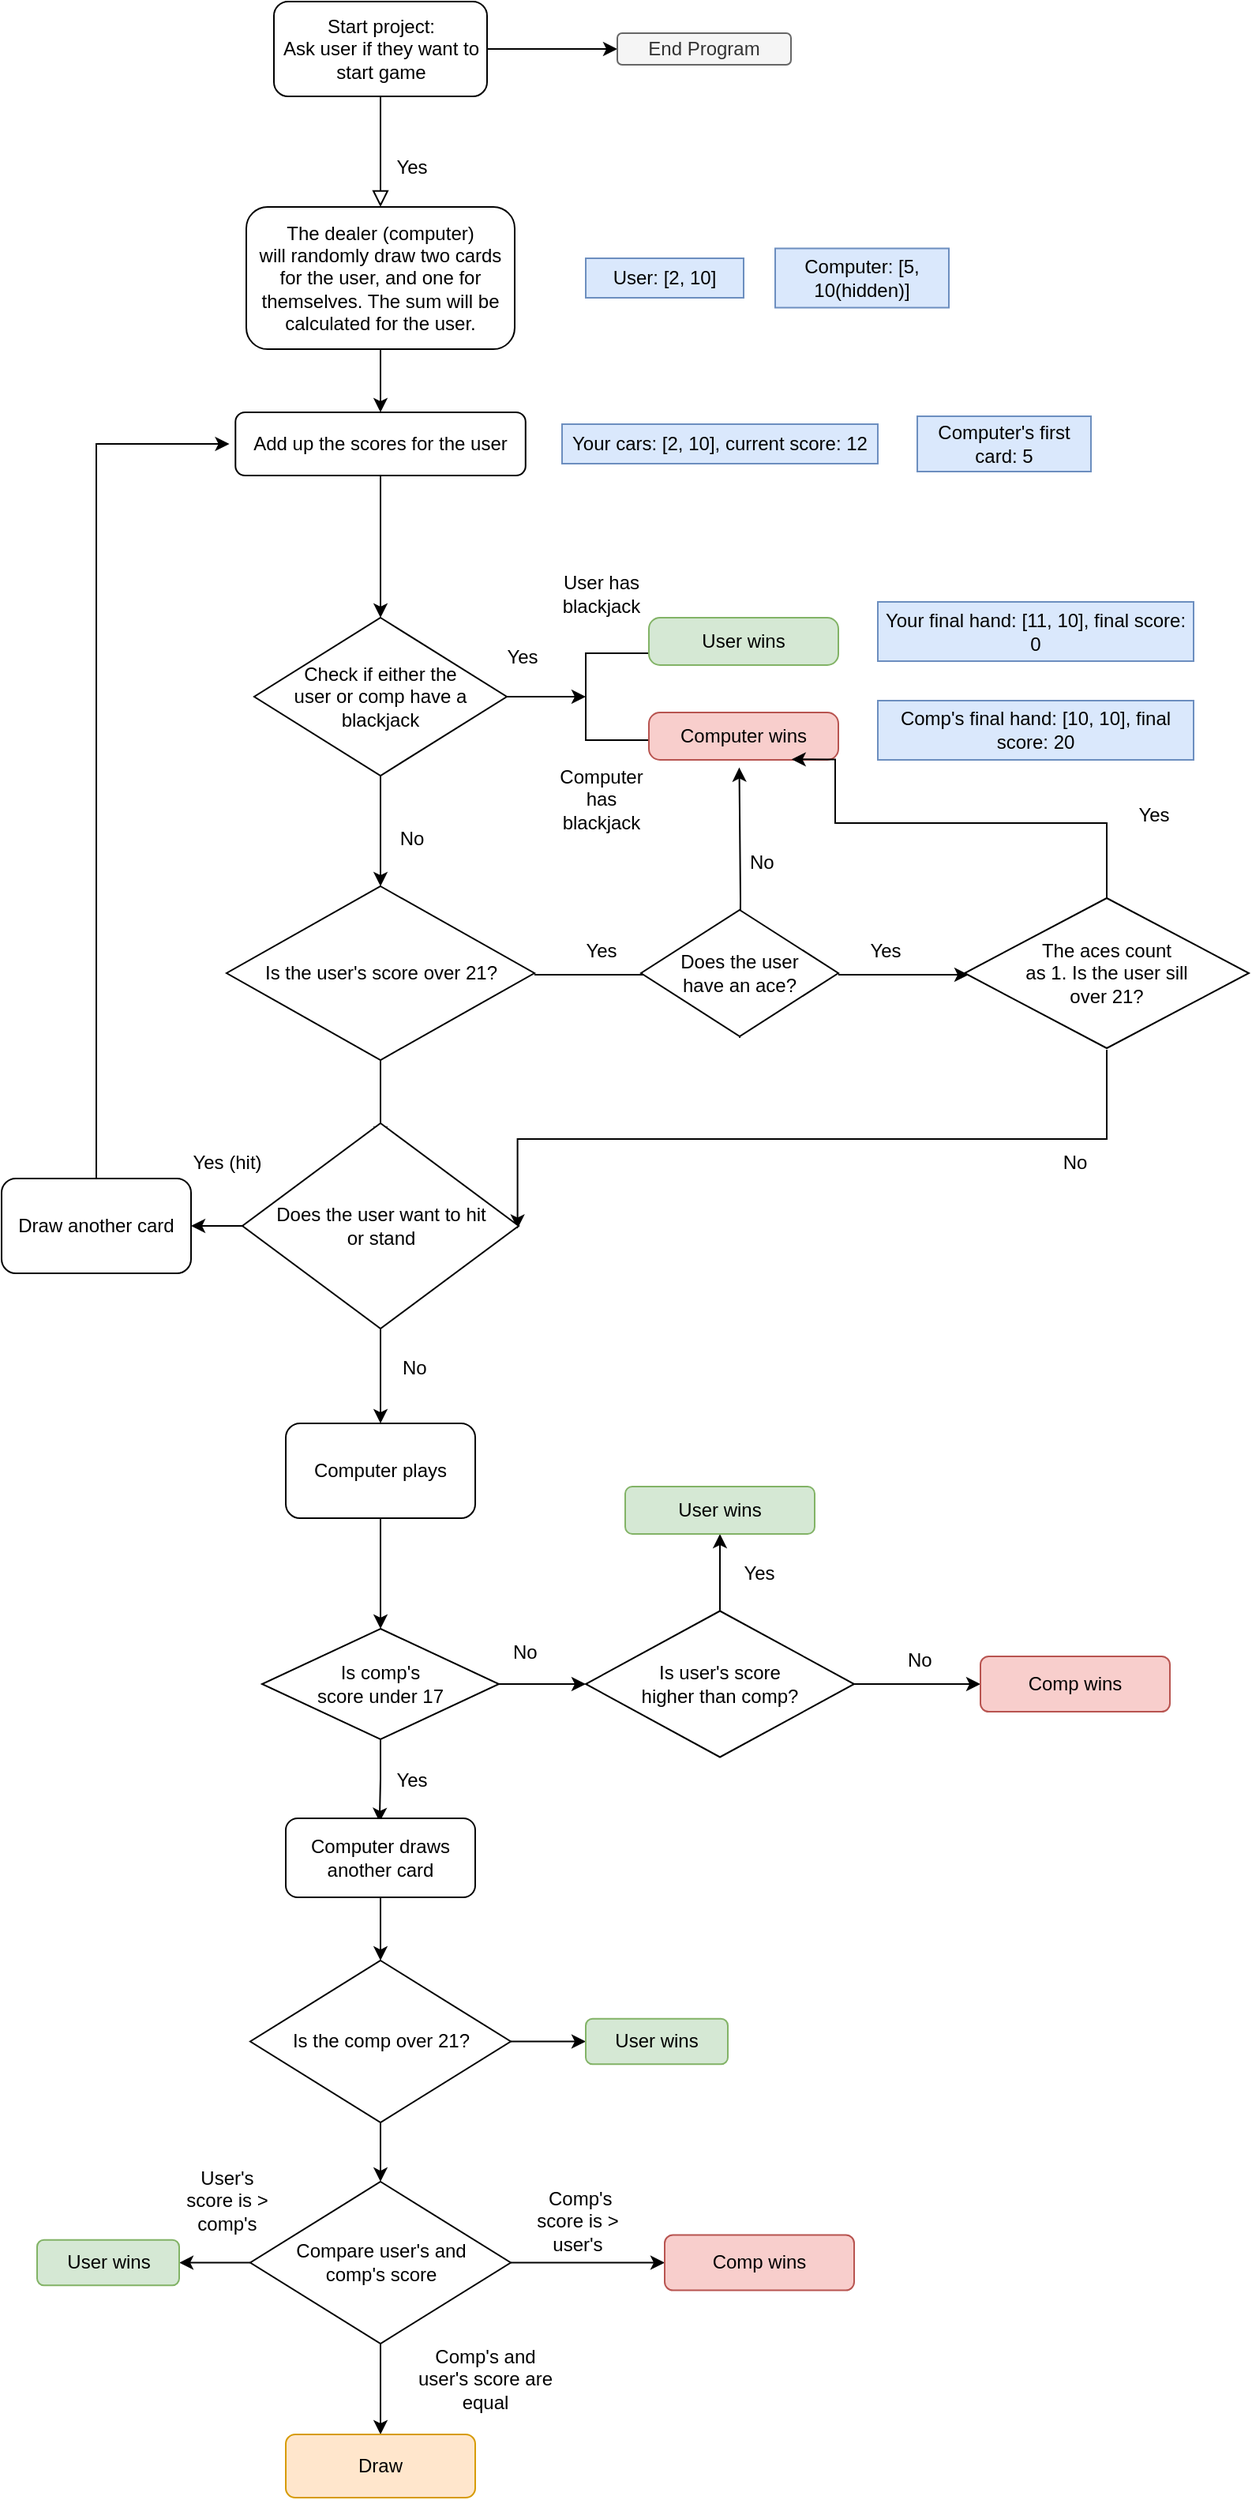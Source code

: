 <mxfile version="20.2.3" type="github">
  <diagram id="C5RBs43oDa-KdzZeNtuy" name="Page-1">
    <mxGraphModel dx="1865" dy="578" grid="1" gridSize="10" guides="1" tooltips="1" connect="0" arrows="1" fold="1" page="1" pageScale="1" pageWidth="827" pageHeight="1169" math="0" shadow="0">
      <root>
        <mxCell id="WIyWlLk6GJQsqaUBKTNV-0" />
        <mxCell id="WIyWlLk6GJQsqaUBKTNV-1" parent="WIyWlLk6GJQsqaUBKTNV-0" />
        <mxCell id="WIyWlLk6GJQsqaUBKTNV-2" value="" style="rounded=0;html=1;jettySize=auto;orthogonalLoop=1;fontSize=11;endArrow=block;endFill=0;endSize=8;strokeWidth=1;shadow=0;labelBackgroundColor=none;edgeStyle=orthogonalEdgeStyle;" parent="WIyWlLk6GJQsqaUBKTNV-1" source="WIyWlLk6GJQsqaUBKTNV-3" edge="1">
          <mxGeometry relative="1" as="geometry">
            <mxPoint x="220" y="170" as="targetPoint" />
          </mxGeometry>
        </mxCell>
        <mxCell id="qhsXSyH2O3H2NR2jMQSX-20" value="" style="edgeStyle=orthogonalEdgeStyle;rounded=0;orthogonalLoop=1;jettySize=auto;html=1;" edge="1" parent="WIyWlLk6GJQsqaUBKTNV-1" source="WIyWlLk6GJQsqaUBKTNV-3" target="qhsXSyH2O3H2NR2jMQSX-19">
          <mxGeometry relative="1" as="geometry" />
        </mxCell>
        <mxCell id="WIyWlLk6GJQsqaUBKTNV-3" value="Start project:&lt;br&gt;Ask user if they want to start game" style="rounded=1;whiteSpace=wrap;html=1;fontSize=12;glass=0;strokeWidth=1;shadow=0;" parent="WIyWlLk6GJQsqaUBKTNV-1" vertex="1">
          <mxGeometry x="152.5" y="40" width="135" height="60" as="geometry" />
        </mxCell>
        <mxCell id="qhsXSyH2O3H2NR2jMQSX-1" value="Yes" style="text;html=1;strokeColor=none;fillColor=none;align=center;verticalAlign=middle;whiteSpace=wrap;rounded=0;" vertex="1" parent="WIyWlLk6GJQsqaUBKTNV-1">
          <mxGeometry x="210" y="130" width="60" height="30" as="geometry" />
        </mxCell>
        <mxCell id="qhsXSyH2O3H2NR2jMQSX-22" value="" style="edgeStyle=orthogonalEdgeStyle;rounded=0;orthogonalLoop=1;jettySize=auto;html=1;" edge="1" parent="WIyWlLk6GJQsqaUBKTNV-1" source="qhsXSyH2O3H2NR2jMQSX-10" target="qhsXSyH2O3H2NR2jMQSX-21">
          <mxGeometry relative="1" as="geometry" />
        </mxCell>
        <mxCell id="qhsXSyH2O3H2NR2jMQSX-10" value="The dealer (computer)&lt;br&gt;will randomly draw two cards for the user, and one for themselves. The sum will be calculated for the user." style="rounded=1;whiteSpace=wrap;html=1;" vertex="1" parent="WIyWlLk6GJQsqaUBKTNV-1">
          <mxGeometry x="135" y="170" width="170" height="90" as="geometry" />
        </mxCell>
        <mxCell id="qhsXSyH2O3H2NR2jMQSX-17" value="User: [2, 10]" style="whiteSpace=wrap;html=1;align=center;fillColor=#dae8fc;strokeColor=#6c8ebf;" vertex="1" parent="WIyWlLk6GJQsqaUBKTNV-1">
          <mxGeometry x="350" y="202.5" width="100" height="25" as="geometry" />
        </mxCell>
        <mxCell id="qhsXSyH2O3H2NR2jMQSX-18" value="Computer: [5, 10(hidden)]" style="whiteSpace=wrap;html=1;align=center;fillColor=#dae8fc;strokeColor=#6c8ebf;" vertex="1" parent="WIyWlLk6GJQsqaUBKTNV-1">
          <mxGeometry x="470" y="196.25" width="110" height="37.5" as="geometry" />
        </mxCell>
        <mxCell id="qhsXSyH2O3H2NR2jMQSX-19" value="End Program" style="rounded=1;whiteSpace=wrap;html=1;fontSize=12;glass=0;strokeWidth=1;shadow=0;fillColor=#f5f5f5;fontColor=#333333;strokeColor=#666666;" vertex="1" parent="WIyWlLk6GJQsqaUBKTNV-1">
          <mxGeometry x="370" y="60" width="110" height="20" as="geometry" />
        </mxCell>
        <mxCell id="qhsXSyH2O3H2NR2jMQSX-26" value="" style="edgeStyle=orthogonalEdgeStyle;rounded=0;orthogonalLoop=1;jettySize=auto;html=1;" edge="1" parent="WIyWlLk6GJQsqaUBKTNV-1" source="qhsXSyH2O3H2NR2jMQSX-21" target="qhsXSyH2O3H2NR2jMQSX-25">
          <mxGeometry relative="1" as="geometry" />
        </mxCell>
        <mxCell id="qhsXSyH2O3H2NR2jMQSX-21" value="Add up the scores for the user" style="rounded=1;whiteSpace=wrap;html=1;" vertex="1" parent="WIyWlLk6GJQsqaUBKTNV-1">
          <mxGeometry x="128.14" y="300" width="183.75" height="40" as="geometry" />
        </mxCell>
        <mxCell id="qhsXSyH2O3H2NR2jMQSX-24" value="Computer&#39;s first card: 5" style="whiteSpace=wrap;html=1;align=center;fillColor=#dae8fc;strokeColor=#6c8ebf;" vertex="1" parent="WIyWlLk6GJQsqaUBKTNV-1">
          <mxGeometry x="560" y="302.5" width="110" height="35" as="geometry" />
        </mxCell>
        <mxCell id="qhsXSyH2O3H2NR2jMQSX-29" value="" style="edgeStyle=orthogonalEdgeStyle;rounded=0;orthogonalLoop=1;jettySize=auto;html=1;" edge="1" parent="WIyWlLk6GJQsqaUBKTNV-1" source="qhsXSyH2O3H2NR2jMQSX-25" target="qhsXSyH2O3H2NR2jMQSX-28">
          <mxGeometry relative="1" as="geometry" />
        </mxCell>
        <mxCell id="qhsXSyH2O3H2NR2jMQSX-37" value="" style="edgeStyle=orthogonalEdgeStyle;rounded=0;orthogonalLoop=1;jettySize=auto;html=1;" edge="1" parent="WIyWlLk6GJQsqaUBKTNV-1" source="qhsXSyH2O3H2NR2jMQSX-25" target="qhsXSyH2O3H2NR2jMQSX-36">
          <mxGeometry relative="1" as="geometry" />
        </mxCell>
        <mxCell id="qhsXSyH2O3H2NR2jMQSX-25" value="Check if either the&lt;br&gt;user or comp have a blackjack" style="strokeWidth=1;html=1;shape=mxgraph.flowchart.decision;whiteSpace=wrap;" vertex="1" parent="WIyWlLk6GJQsqaUBKTNV-1">
          <mxGeometry x="140.01" y="430" width="160" height="100" as="geometry" />
        </mxCell>
        <mxCell id="qhsXSyH2O3H2NR2jMQSX-28" value="" style="strokeWidth=1;html=1;shape=mxgraph.flowchart.annotation_1;align=left;pointerEvents=1;" vertex="1" parent="WIyWlLk6GJQsqaUBKTNV-1">
          <mxGeometry x="350" y="452.5" width="50" height="55" as="geometry" />
        </mxCell>
        <mxCell id="qhsXSyH2O3H2NR2jMQSX-30" value="User wins" style="rounded=1;whiteSpace=wrap;html=1;absoluteArcSize=1;arcSize=14;strokeWidth=1;fillColor=#d5e8d4;strokeColor=#82b366;" vertex="1" parent="WIyWlLk6GJQsqaUBKTNV-1">
          <mxGeometry x="390" y="430" width="120" height="30" as="geometry" />
        </mxCell>
        <mxCell id="qhsXSyH2O3H2NR2jMQSX-32" value="User has blackjack" style="text;html=1;strokeColor=none;fillColor=none;align=center;verticalAlign=middle;whiteSpace=wrap;rounded=0;" vertex="1" parent="WIyWlLk6GJQsqaUBKTNV-1">
          <mxGeometry x="330" y="400" width="60" height="30" as="geometry" />
        </mxCell>
        <mxCell id="qhsXSyH2O3H2NR2jMQSX-33" value="Computer wins" style="rounded=1;whiteSpace=wrap;html=1;absoluteArcSize=1;arcSize=14;strokeWidth=1;fillColor=#f8cecc;strokeColor=#b85450;" vertex="1" parent="WIyWlLk6GJQsqaUBKTNV-1">
          <mxGeometry x="390" y="490" width="120" height="30" as="geometry" />
        </mxCell>
        <mxCell id="qhsXSyH2O3H2NR2jMQSX-34" value="Computer has blackjack" style="text;html=1;strokeColor=none;fillColor=none;align=center;verticalAlign=middle;whiteSpace=wrap;rounded=0;" vertex="1" parent="WIyWlLk6GJQsqaUBKTNV-1">
          <mxGeometry x="330" y="530" width="60" height="30" as="geometry" />
        </mxCell>
        <mxCell id="qhsXSyH2O3H2NR2jMQSX-44" value="" style="edgeStyle=orthogonalEdgeStyle;rounded=0;orthogonalLoop=1;jettySize=auto;html=1;" edge="1" parent="WIyWlLk6GJQsqaUBKTNV-1">
          <mxGeometry relative="1" as="geometry">
            <mxPoint x="317.51" y="656" as="sourcePoint" />
            <mxPoint x="435.01" y="656" as="targetPoint" />
          </mxGeometry>
        </mxCell>
        <mxCell id="qhsXSyH2O3H2NR2jMQSX-64" value="" style="edgeStyle=orthogonalEdgeStyle;rounded=0;orthogonalLoop=1;jettySize=auto;html=1;" edge="1" parent="WIyWlLk6GJQsqaUBKTNV-1" source="qhsXSyH2O3H2NR2jMQSX-36">
          <mxGeometry relative="1" as="geometry">
            <mxPoint x="220.01" y="761" as="targetPoint" />
          </mxGeometry>
        </mxCell>
        <mxCell id="qhsXSyH2O3H2NR2jMQSX-36" value="Is the user&#39;s score over 21?" style="strokeWidth=1;html=1;shape=mxgraph.flowchart.decision;whiteSpace=wrap;" vertex="1" parent="WIyWlLk6GJQsqaUBKTNV-1">
          <mxGeometry x="122.51" y="600" width="195" height="110" as="geometry" />
        </mxCell>
        <mxCell id="qhsXSyH2O3H2NR2jMQSX-40" value="No" style="text;html=1;strokeColor=none;fillColor=none;align=center;verticalAlign=middle;whiteSpace=wrap;rounded=0;" vertex="1" parent="WIyWlLk6GJQsqaUBKTNV-1">
          <mxGeometry x="210" y="555" width="60" height="30" as="geometry" />
        </mxCell>
        <mxCell id="qhsXSyH2O3H2NR2jMQSX-41" value="Yes" style="text;html=1;strokeColor=none;fillColor=none;align=center;verticalAlign=middle;whiteSpace=wrap;rounded=0;" vertex="1" parent="WIyWlLk6GJQsqaUBKTNV-1">
          <mxGeometry x="280" y="440" width="60" height="30" as="geometry" />
        </mxCell>
        <mxCell id="qhsXSyH2O3H2NR2jMQSX-45" value="Yes" style="text;html=1;strokeColor=none;fillColor=none;align=center;verticalAlign=middle;whiteSpace=wrap;rounded=0;" vertex="1" parent="WIyWlLk6GJQsqaUBKTNV-1">
          <mxGeometry x="330" y="626" width="60" height="30" as="geometry" />
        </mxCell>
        <mxCell id="qhsXSyH2O3H2NR2jMQSX-48" value="" style="edgeStyle=orthogonalEdgeStyle;rounded=0;orthogonalLoop=1;jettySize=auto;html=1;" edge="1" parent="WIyWlLk6GJQsqaUBKTNV-1">
          <mxGeometry relative="1" as="geometry">
            <mxPoint x="510" y="656" as="sourcePoint" />
            <mxPoint x="592.5" y="656" as="targetPoint" />
          </mxGeometry>
        </mxCell>
        <mxCell id="qhsXSyH2O3H2NR2jMQSX-52" value="" style="edgeStyle=orthogonalEdgeStyle;rounded=0;orthogonalLoop=1;jettySize=auto;html=1;entryX=0.477;entryY=1.16;entryDx=0;entryDy=0;entryPerimeter=0;" edge="1" parent="WIyWlLk6GJQsqaUBKTNV-1" target="qhsXSyH2O3H2NR2jMQSX-33">
          <mxGeometry relative="1" as="geometry">
            <mxPoint x="447.5" y="696" as="sourcePoint" />
            <mxPoint x="447.5" y="741" as="targetPoint" />
          </mxGeometry>
        </mxCell>
        <mxCell id="qhsXSyH2O3H2NR2jMQSX-46" value="Does the user&lt;br&gt;have an ace?" style="rhombus;whiteSpace=wrap;html=1;strokeWidth=1;" vertex="1" parent="WIyWlLk6GJQsqaUBKTNV-1">
          <mxGeometry x="385" y="615" width="125" height="80" as="geometry" />
        </mxCell>
        <mxCell id="qhsXSyH2O3H2NR2jMQSX-53" value="&amp;nbsp;No" style="text;html=1;strokeColor=none;fillColor=none;align=center;verticalAlign=middle;whiteSpace=wrap;rounded=0;" vertex="1" parent="WIyWlLk6GJQsqaUBKTNV-1">
          <mxGeometry x="430" y="570" width="60" height="30" as="geometry" />
        </mxCell>
        <mxCell id="qhsXSyH2O3H2NR2jMQSX-55" value="Yes" style="text;html=1;strokeColor=none;fillColor=none;align=center;verticalAlign=middle;whiteSpace=wrap;rounded=0;" vertex="1" parent="WIyWlLk6GJQsqaUBKTNV-1">
          <mxGeometry x="510" y="626" width="60" height="30" as="geometry" />
        </mxCell>
        <mxCell id="qhsXSyH2O3H2NR2jMQSX-59" value="" style="edgeStyle=orthogonalEdgeStyle;rounded=0;orthogonalLoop=1;jettySize=auto;html=1;entryX=0.996;entryY=0.513;entryDx=0;entryDy=0;entryPerimeter=0;" edge="1" parent="WIyWlLk6GJQsqaUBKTNV-1" target="qhsXSyH2O3H2NR2jMQSX-65">
          <mxGeometry relative="1" as="geometry">
            <mxPoint x="680" y="703.5" as="sourcePoint" />
            <mxPoint x="680" y="756" as="targetPoint" />
            <Array as="points">
              <mxPoint x="680" y="760" />
              <mxPoint x="307" y="760" />
            </Array>
          </mxGeometry>
        </mxCell>
        <mxCell id="qhsXSyH2O3H2NR2jMQSX-94" value="" style="edgeStyle=orthogonalEdgeStyle;rounded=0;orthogonalLoop=1;jettySize=auto;html=1;entryX=0.753;entryY=0.989;entryDx=0;entryDy=0;entryPerimeter=0;" edge="1" parent="WIyWlLk6GJQsqaUBKTNV-1" source="qhsXSyH2O3H2NR2jMQSX-57" target="qhsXSyH2O3H2NR2jMQSX-33">
          <mxGeometry relative="1" as="geometry">
            <Array as="points">
              <mxPoint x="680" y="560" />
              <mxPoint x="508" y="560" />
              <mxPoint x="508" y="520" />
            </Array>
          </mxGeometry>
        </mxCell>
        <mxCell id="qhsXSyH2O3H2NR2jMQSX-57" value="The aces count&lt;br&gt;as 1. Is the user sill&lt;br&gt;over 21?" style="rhombus;whiteSpace=wrap;html=1;strokeWidth=1;" vertex="1" parent="WIyWlLk6GJQsqaUBKTNV-1">
          <mxGeometry x="590" y="607.5" width="180" height="95" as="geometry" />
        </mxCell>
        <mxCell id="qhsXSyH2O3H2NR2jMQSX-62" value="No" style="text;html=1;strokeColor=none;fillColor=none;align=center;verticalAlign=middle;whiteSpace=wrap;rounded=0;" vertex="1" parent="WIyWlLk6GJQsqaUBKTNV-1">
          <mxGeometry x="630" y="760" width="60" height="30" as="geometry" />
        </mxCell>
        <mxCell id="qhsXSyH2O3H2NR2jMQSX-67" value="" style="edgeStyle=orthogonalEdgeStyle;rounded=0;orthogonalLoop=1;jettySize=auto;html=1;" edge="1" parent="WIyWlLk6GJQsqaUBKTNV-1" source="qhsXSyH2O3H2NR2jMQSX-65" target="qhsXSyH2O3H2NR2jMQSX-66">
          <mxGeometry relative="1" as="geometry" />
        </mxCell>
        <mxCell id="qhsXSyH2O3H2NR2jMQSX-72" value="" style="edgeStyle=orthogonalEdgeStyle;rounded=0;orthogonalLoop=1;jettySize=auto;html=1;" edge="1" parent="WIyWlLk6GJQsqaUBKTNV-1" source="qhsXSyH2O3H2NR2jMQSX-65" target="qhsXSyH2O3H2NR2jMQSX-71">
          <mxGeometry relative="1" as="geometry" />
        </mxCell>
        <mxCell id="qhsXSyH2O3H2NR2jMQSX-65" value="Does the user want to hit&lt;br&gt;or stand" style="rhombus;whiteSpace=wrap;html=1;strokeWidth=1;" vertex="1" parent="WIyWlLk6GJQsqaUBKTNV-1">
          <mxGeometry x="132.52" y="750" width="174.99" height="130" as="geometry" />
        </mxCell>
        <mxCell id="qhsXSyH2O3H2NR2jMQSX-69" value="" style="edgeStyle=orthogonalEdgeStyle;rounded=0;orthogonalLoop=1;jettySize=auto;html=1;entryX=-0.021;entryY=0.5;entryDx=0;entryDy=0;entryPerimeter=0;" edge="1" parent="WIyWlLk6GJQsqaUBKTNV-1" source="qhsXSyH2O3H2NR2jMQSX-66" target="qhsXSyH2O3H2NR2jMQSX-21">
          <mxGeometry relative="1" as="geometry">
            <mxPoint x="-35" y="360" as="targetPoint" />
            <Array as="points">
              <mxPoint x="40" y="320" />
            </Array>
          </mxGeometry>
        </mxCell>
        <mxCell id="qhsXSyH2O3H2NR2jMQSX-66" value="Draw another card" style="rounded=1;whiteSpace=wrap;html=1;strokeWidth=1;" vertex="1" parent="WIyWlLk6GJQsqaUBKTNV-1">
          <mxGeometry x="-19.995" y="785" width="120" height="60" as="geometry" />
        </mxCell>
        <mxCell id="qhsXSyH2O3H2NR2jMQSX-70" value="Yes (hit)" style="text;html=1;strokeColor=none;fillColor=none;align=center;verticalAlign=middle;whiteSpace=wrap;rounded=0;" vertex="1" parent="WIyWlLk6GJQsqaUBKTNV-1">
          <mxGeometry x="92.5" y="760" width="60" height="30" as="geometry" />
        </mxCell>
        <mxCell id="qhsXSyH2O3H2NR2jMQSX-75" value="" style="edgeStyle=orthogonalEdgeStyle;rounded=0;orthogonalLoop=1;jettySize=auto;html=1;" edge="1" parent="WIyWlLk6GJQsqaUBKTNV-1" source="qhsXSyH2O3H2NR2jMQSX-71">
          <mxGeometry relative="1" as="geometry">
            <mxPoint x="220.015" y="1070" as="targetPoint" />
          </mxGeometry>
        </mxCell>
        <mxCell id="qhsXSyH2O3H2NR2jMQSX-71" value="Computer plays" style="rounded=1;whiteSpace=wrap;html=1;strokeWidth=1;" vertex="1" parent="WIyWlLk6GJQsqaUBKTNV-1">
          <mxGeometry x="160.015" y="940" width="120" height="60" as="geometry" />
        </mxCell>
        <mxCell id="qhsXSyH2O3H2NR2jMQSX-73" value="&amp;nbsp;No" style="text;html=1;strokeColor=none;fillColor=none;align=center;verticalAlign=middle;whiteSpace=wrap;rounded=0;" vertex="1" parent="WIyWlLk6GJQsqaUBKTNV-1">
          <mxGeometry x="210" y="890" width="60" height="30" as="geometry" />
        </mxCell>
        <mxCell id="qhsXSyH2O3H2NR2jMQSX-78" value="" style="edgeStyle=orthogonalEdgeStyle;rounded=0;orthogonalLoop=1;jettySize=auto;html=1;" edge="1" parent="WIyWlLk6GJQsqaUBKTNV-1" source="qhsXSyH2O3H2NR2jMQSX-76">
          <mxGeometry relative="1" as="geometry">
            <mxPoint x="350" y="1105" as="targetPoint" />
          </mxGeometry>
        </mxCell>
        <mxCell id="qhsXSyH2O3H2NR2jMQSX-88" value="" style="edgeStyle=orthogonalEdgeStyle;rounded=0;orthogonalLoop=1;jettySize=auto;html=1;entryX=0.495;entryY=0.047;entryDx=0;entryDy=0;entryPerimeter=0;" edge="1" parent="WIyWlLk6GJQsqaUBKTNV-1" source="qhsXSyH2O3H2NR2jMQSX-76" target="qhsXSyH2O3H2NR2jMQSX-89">
          <mxGeometry relative="1" as="geometry">
            <mxPoint x="90" y="1105" as="targetPoint" />
          </mxGeometry>
        </mxCell>
        <mxCell id="qhsXSyH2O3H2NR2jMQSX-76" value="Is comp&#39;s&lt;br&gt;score under 17" style="rhombus;whiteSpace=wrap;html=1;strokeWidth=1;" vertex="1" parent="WIyWlLk6GJQsqaUBKTNV-1">
          <mxGeometry x="145" y="1070" width="150" height="70" as="geometry" />
        </mxCell>
        <mxCell id="qhsXSyH2O3H2NR2jMQSX-79" value="&amp;nbsp;No" style="text;html=1;strokeColor=none;fillColor=none;align=center;verticalAlign=middle;whiteSpace=wrap;rounded=0;" vertex="1" parent="WIyWlLk6GJQsqaUBKTNV-1">
          <mxGeometry x="280.01" y="1070" width="60" height="30" as="geometry" />
        </mxCell>
        <mxCell id="qhsXSyH2O3H2NR2jMQSX-82" value="" style="edgeStyle=orthogonalEdgeStyle;rounded=0;orthogonalLoop=1;jettySize=auto;html=1;" edge="1" parent="WIyWlLk6GJQsqaUBKTNV-1" source="qhsXSyH2O3H2NR2jMQSX-80" target="qhsXSyH2O3H2NR2jMQSX-81">
          <mxGeometry relative="1" as="geometry" />
        </mxCell>
        <mxCell id="qhsXSyH2O3H2NR2jMQSX-84" value="" style="edgeStyle=orthogonalEdgeStyle;rounded=0;orthogonalLoop=1;jettySize=auto;html=1;" edge="1" parent="WIyWlLk6GJQsqaUBKTNV-1" source="qhsXSyH2O3H2NR2jMQSX-80" target="qhsXSyH2O3H2NR2jMQSX-83">
          <mxGeometry relative="1" as="geometry" />
        </mxCell>
        <mxCell id="qhsXSyH2O3H2NR2jMQSX-80" value="Is user&#39;s score&lt;br&gt;higher than comp?" style="rhombus;whiteSpace=wrap;html=1;strokeWidth=1;" vertex="1" parent="WIyWlLk6GJQsqaUBKTNV-1">
          <mxGeometry x="350" y="1058.75" width="170" height="92.5" as="geometry" />
        </mxCell>
        <mxCell id="qhsXSyH2O3H2NR2jMQSX-81" value="User wins" style="rounded=1;whiteSpace=wrap;html=1;strokeWidth=1;fillColor=#d5e8d4;strokeColor=#82b366;" vertex="1" parent="WIyWlLk6GJQsqaUBKTNV-1">
          <mxGeometry x="375" y="980" width="120" height="30" as="geometry" />
        </mxCell>
        <mxCell id="qhsXSyH2O3H2NR2jMQSX-83" value="Comp wins" style="rounded=1;whiteSpace=wrap;html=1;strokeWidth=1;fillColor=#f8cecc;strokeColor=#b85450;" vertex="1" parent="WIyWlLk6GJQsqaUBKTNV-1">
          <mxGeometry x="600" y="1087.5" width="120" height="35" as="geometry" />
        </mxCell>
        <mxCell id="qhsXSyH2O3H2NR2jMQSX-85" value="&amp;nbsp;No" style="text;html=1;strokeColor=none;fillColor=none;align=center;verticalAlign=middle;whiteSpace=wrap;rounded=0;" vertex="1" parent="WIyWlLk6GJQsqaUBKTNV-1">
          <mxGeometry x="530" y="1075" width="60" height="30" as="geometry" />
        </mxCell>
        <mxCell id="qhsXSyH2O3H2NR2jMQSX-86" value="Yes" style="text;html=1;strokeColor=none;fillColor=none;align=center;verticalAlign=middle;whiteSpace=wrap;rounded=0;" vertex="1" parent="WIyWlLk6GJQsqaUBKTNV-1">
          <mxGeometry x="430" y="1020" width="60" height="30" as="geometry" />
        </mxCell>
        <mxCell id="qhsXSyH2O3H2NR2jMQSX-91" value="" style="edgeStyle=orthogonalEdgeStyle;rounded=0;orthogonalLoop=1;jettySize=auto;html=1;" edge="1" parent="WIyWlLk6GJQsqaUBKTNV-1" source="qhsXSyH2O3H2NR2jMQSX-89" target="qhsXSyH2O3H2NR2jMQSX-90">
          <mxGeometry relative="1" as="geometry" />
        </mxCell>
        <mxCell id="qhsXSyH2O3H2NR2jMQSX-89" value="Computer draws another card" style="rounded=1;whiteSpace=wrap;html=1;strokeWidth=1;" vertex="1" parent="WIyWlLk6GJQsqaUBKTNV-1">
          <mxGeometry x="160" y="1190" width="120" height="50" as="geometry" />
        </mxCell>
        <mxCell id="qhsXSyH2O3H2NR2jMQSX-97" value="" style="edgeStyle=orthogonalEdgeStyle;rounded=0;orthogonalLoop=1;jettySize=auto;html=1;" edge="1" parent="WIyWlLk6GJQsqaUBKTNV-1" source="qhsXSyH2O3H2NR2jMQSX-90" target="qhsXSyH2O3H2NR2jMQSX-96">
          <mxGeometry relative="1" as="geometry" />
        </mxCell>
        <mxCell id="qhsXSyH2O3H2NR2jMQSX-99" value="" style="edgeStyle=orthogonalEdgeStyle;rounded=0;orthogonalLoop=1;jettySize=auto;html=1;" edge="1" parent="WIyWlLk6GJQsqaUBKTNV-1" source="qhsXSyH2O3H2NR2jMQSX-90" target="qhsXSyH2O3H2NR2jMQSX-98">
          <mxGeometry relative="1" as="geometry" />
        </mxCell>
        <mxCell id="qhsXSyH2O3H2NR2jMQSX-90" value="Is the comp over 21?" style="rhombus;whiteSpace=wrap;html=1;strokeWidth=1;" vertex="1" parent="WIyWlLk6GJQsqaUBKTNV-1">
          <mxGeometry x="137.51" y="1280" width="165" height="102.5" as="geometry" />
        </mxCell>
        <mxCell id="qhsXSyH2O3H2NR2jMQSX-92" value="Yes" style="text;html=1;strokeColor=none;fillColor=none;align=center;verticalAlign=middle;whiteSpace=wrap;rounded=0;" vertex="1" parent="WIyWlLk6GJQsqaUBKTNV-1">
          <mxGeometry x="210" y="1151.25" width="60" height="30" as="geometry" />
        </mxCell>
        <mxCell id="qhsXSyH2O3H2NR2jMQSX-95" value="Yes" style="text;html=1;strokeColor=none;fillColor=none;align=center;verticalAlign=middle;whiteSpace=wrap;rounded=0;" vertex="1" parent="WIyWlLk6GJQsqaUBKTNV-1">
          <mxGeometry x="680" y="540" width="60" height="30" as="geometry" />
        </mxCell>
        <mxCell id="qhsXSyH2O3H2NR2jMQSX-96" value="User wins" style="rounded=1;whiteSpace=wrap;html=1;strokeWidth=1;fillColor=#d5e8d4;strokeColor=#82b366;" vertex="1" parent="WIyWlLk6GJQsqaUBKTNV-1">
          <mxGeometry x="350" y="1316.88" width="90" height="28.75" as="geometry" />
        </mxCell>
        <mxCell id="qhsXSyH2O3H2NR2jMQSX-101" value="" style="edgeStyle=orthogonalEdgeStyle;rounded=0;orthogonalLoop=1;jettySize=auto;html=1;" edge="1" parent="WIyWlLk6GJQsqaUBKTNV-1" source="qhsXSyH2O3H2NR2jMQSX-98">
          <mxGeometry relative="1" as="geometry">
            <mxPoint x="400" y="1471.3" as="targetPoint" />
          </mxGeometry>
        </mxCell>
        <mxCell id="qhsXSyH2O3H2NR2jMQSX-105" value="" style="edgeStyle=orthogonalEdgeStyle;rounded=0;orthogonalLoop=1;jettySize=auto;html=1;" edge="1" parent="WIyWlLk6GJQsqaUBKTNV-1" source="qhsXSyH2O3H2NR2jMQSX-98" target="qhsXSyH2O3H2NR2jMQSX-104">
          <mxGeometry relative="1" as="geometry" />
        </mxCell>
        <mxCell id="qhsXSyH2O3H2NR2jMQSX-108" value="" style="edgeStyle=orthogonalEdgeStyle;rounded=0;orthogonalLoop=1;jettySize=auto;html=1;" edge="1" parent="WIyWlLk6GJQsqaUBKTNV-1" source="qhsXSyH2O3H2NR2jMQSX-98" target="qhsXSyH2O3H2NR2jMQSX-107">
          <mxGeometry relative="1" as="geometry" />
        </mxCell>
        <mxCell id="qhsXSyH2O3H2NR2jMQSX-98" value="Compare user&#39;s and&lt;br&gt;comp&#39;s score" style="rhombus;whiteSpace=wrap;html=1;strokeWidth=1;" vertex="1" parent="WIyWlLk6GJQsqaUBKTNV-1">
          <mxGeometry x="137.51" y="1420" width="165" height="102.5" as="geometry" />
        </mxCell>
        <mxCell id="qhsXSyH2O3H2NR2jMQSX-102" value="&amp;nbsp;Comp&#39;s score is &amp;gt; user&#39;s" style="text;html=1;strokeColor=none;fillColor=none;align=center;verticalAlign=middle;whiteSpace=wrap;rounded=0;" vertex="1" parent="WIyWlLk6GJQsqaUBKTNV-1">
          <mxGeometry x="315" y="1430" width="60" height="30" as="geometry" />
        </mxCell>
        <mxCell id="qhsXSyH2O3H2NR2jMQSX-103" value="Comp wins" style="rounded=1;whiteSpace=wrap;html=1;strokeWidth=1;fillColor=#f8cecc;strokeColor=#b85450;" vertex="1" parent="WIyWlLk6GJQsqaUBKTNV-1">
          <mxGeometry x="400" y="1453.75" width="120" height="35" as="geometry" />
        </mxCell>
        <mxCell id="qhsXSyH2O3H2NR2jMQSX-104" value="User wins" style="rounded=1;whiteSpace=wrap;html=1;strokeWidth=1;fillColor=#d5e8d4;strokeColor=#82b366;" vertex="1" parent="WIyWlLk6GJQsqaUBKTNV-1">
          <mxGeometry x="2.5" y="1456.87" width="90" height="28.75" as="geometry" />
        </mxCell>
        <mxCell id="qhsXSyH2O3H2NR2jMQSX-106" value="User&#39;s score is &amp;gt; comp&#39;s" style="text;html=1;strokeColor=none;fillColor=none;align=center;verticalAlign=middle;whiteSpace=wrap;rounded=0;" vertex="1" parent="WIyWlLk6GJQsqaUBKTNV-1">
          <mxGeometry x="92.5" y="1410" width="60" height="43.75" as="geometry" />
        </mxCell>
        <mxCell id="qhsXSyH2O3H2NR2jMQSX-107" value="Draw" style="rounded=1;whiteSpace=wrap;html=1;strokeWidth=1;fillColor=#ffe6cc;strokeColor=#d79b00;" vertex="1" parent="WIyWlLk6GJQsqaUBKTNV-1">
          <mxGeometry x="160" y="1580" width="120" height="40" as="geometry" />
        </mxCell>
        <mxCell id="qhsXSyH2O3H2NR2jMQSX-109" value="Comp&#39;s and user&#39;s score are equal" style="text;html=1;strokeColor=none;fillColor=none;align=center;verticalAlign=middle;whiteSpace=wrap;rounded=0;" vertex="1" parent="WIyWlLk6GJQsqaUBKTNV-1">
          <mxGeometry x="242.51" y="1530" width="87.49" height="30" as="geometry" />
        </mxCell>
        <mxCell id="qhsXSyH2O3H2NR2jMQSX-110" value="Your cars: [2, 10], current score: 12" style="whiteSpace=wrap;html=1;align=center;fillColor=#dae8fc;strokeColor=#6c8ebf;" vertex="1" parent="WIyWlLk6GJQsqaUBKTNV-1">
          <mxGeometry x="335" y="307.5" width="200" height="25" as="geometry" />
        </mxCell>
        <mxCell id="qhsXSyH2O3H2NR2jMQSX-111" value="Your final hand: [11, 10], final score: 0" style="whiteSpace=wrap;html=1;align=center;fillColor=#dae8fc;strokeColor=#6c8ebf;" vertex="1" parent="WIyWlLk6GJQsqaUBKTNV-1">
          <mxGeometry x="535" y="420" width="200" height="37.5" as="geometry" />
        </mxCell>
        <mxCell id="qhsXSyH2O3H2NR2jMQSX-112" value="Comp&#39;s final hand: [10, 10], final score: 20" style="whiteSpace=wrap;html=1;align=center;fillColor=#dae8fc;strokeColor=#6c8ebf;" vertex="1" parent="WIyWlLk6GJQsqaUBKTNV-1">
          <mxGeometry x="535" y="482.5" width="200" height="37.5" as="geometry" />
        </mxCell>
      </root>
    </mxGraphModel>
  </diagram>
</mxfile>
